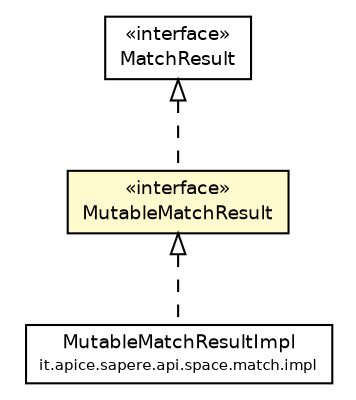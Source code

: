 #!/usr/local/bin/dot
#
# Class diagram 
# Generated by UmlGraph version 4.4 (http://www.spinellis.gr/sw/umlgraph)
#

digraph G {
	edge [fontname="Helvetica",fontsize=10,labelfontname="Helvetica",labelfontsize=10];
	node [fontname="Helvetica",fontsize=10,shape=plaintext];
	// it.apice.sapere.api.space.match.MutableMatchResult
	c34278 [label=<<table border="0" cellborder="1" cellspacing="0" cellpadding="2" port="p" bgcolor="lemonChiffon" href="./MutableMatchResult.html">
		<tr><td><table border="0" cellspacing="0" cellpadding="1">
			<tr><td> &laquo;interface&raquo; </td></tr>
			<tr><td> MutableMatchResult </td></tr>
		</table></td></tr>
		</table>>, fontname="Helvetica", fontcolor="black", fontsize=9.0];
	// it.apice.sapere.api.space.match.MatchResult
	c34279 [label=<<table border="0" cellborder="1" cellspacing="0" cellpadding="2" port="p" href="./MatchResult.html">
		<tr><td><table border="0" cellspacing="0" cellpadding="1">
			<tr><td> &laquo;interface&raquo; </td></tr>
			<tr><td> MatchResult </td></tr>
		</table></td></tr>
		</table>>, fontname="Helvetica", fontcolor="black", fontsize=9.0];
	// it.apice.sapere.api.space.match.impl.MutableMatchResultImpl
	c34352 [label=<<table border="0" cellborder="1" cellspacing="0" cellpadding="2" port="p" href="./impl/MutableMatchResultImpl.html">
		<tr><td><table border="0" cellspacing="0" cellpadding="1">
			<tr><td> MutableMatchResultImpl </td></tr>
			<tr><td><font point-size="7.0"> it.apice.sapere.api.space.match.impl </font></td></tr>
		</table></td></tr>
		</table>>, fontname="Helvetica", fontcolor="black", fontsize=9.0];
	//it.apice.sapere.api.space.match.MutableMatchResult implements it.apice.sapere.api.space.match.MatchResult
	c34279:p -> c34278:p [dir=back,arrowtail=empty,style=dashed];
	//it.apice.sapere.api.space.match.impl.MutableMatchResultImpl implements it.apice.sapere.api.space.match.MutableMatchResult
	c34278:p -> c34352:p [dir=back,arrowtail=empty,style=dashed];
}

